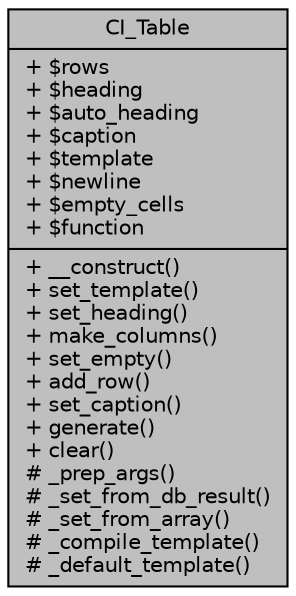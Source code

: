 digraph "CI_Table"
{
 // LATEX_PDF_SIZE
  edge [fontname="Helvetica",fontsize="10",labelfontname="Helvetica",labelfontsize="10"];
  node [fontname="Helvetica",fontsize="10",shape=record];
  Node2 [label="{CI_Table\n|+ $rows\l+ $heading\l+ $auto_heading\l+ $caption\l+ $template\l+ $newline\l+ $empty_cells\l+ $function\l|+ __construct()\l+ set_template()\l+ set_heading()\l+ make_columns()\l+ set_empty()\l+ add_row()\l+ set_caption()\l+ generate()\l+ clear()\l# _prep_args()\l# _set_from_db_result()\l# _set_from_array()\l# _compile_template()\l# _default_template()\l}",height=0.2,width=0.4,color="black", fillcolor="grey75", style="filled", fontcolor="black",tooltip=" "];
}
